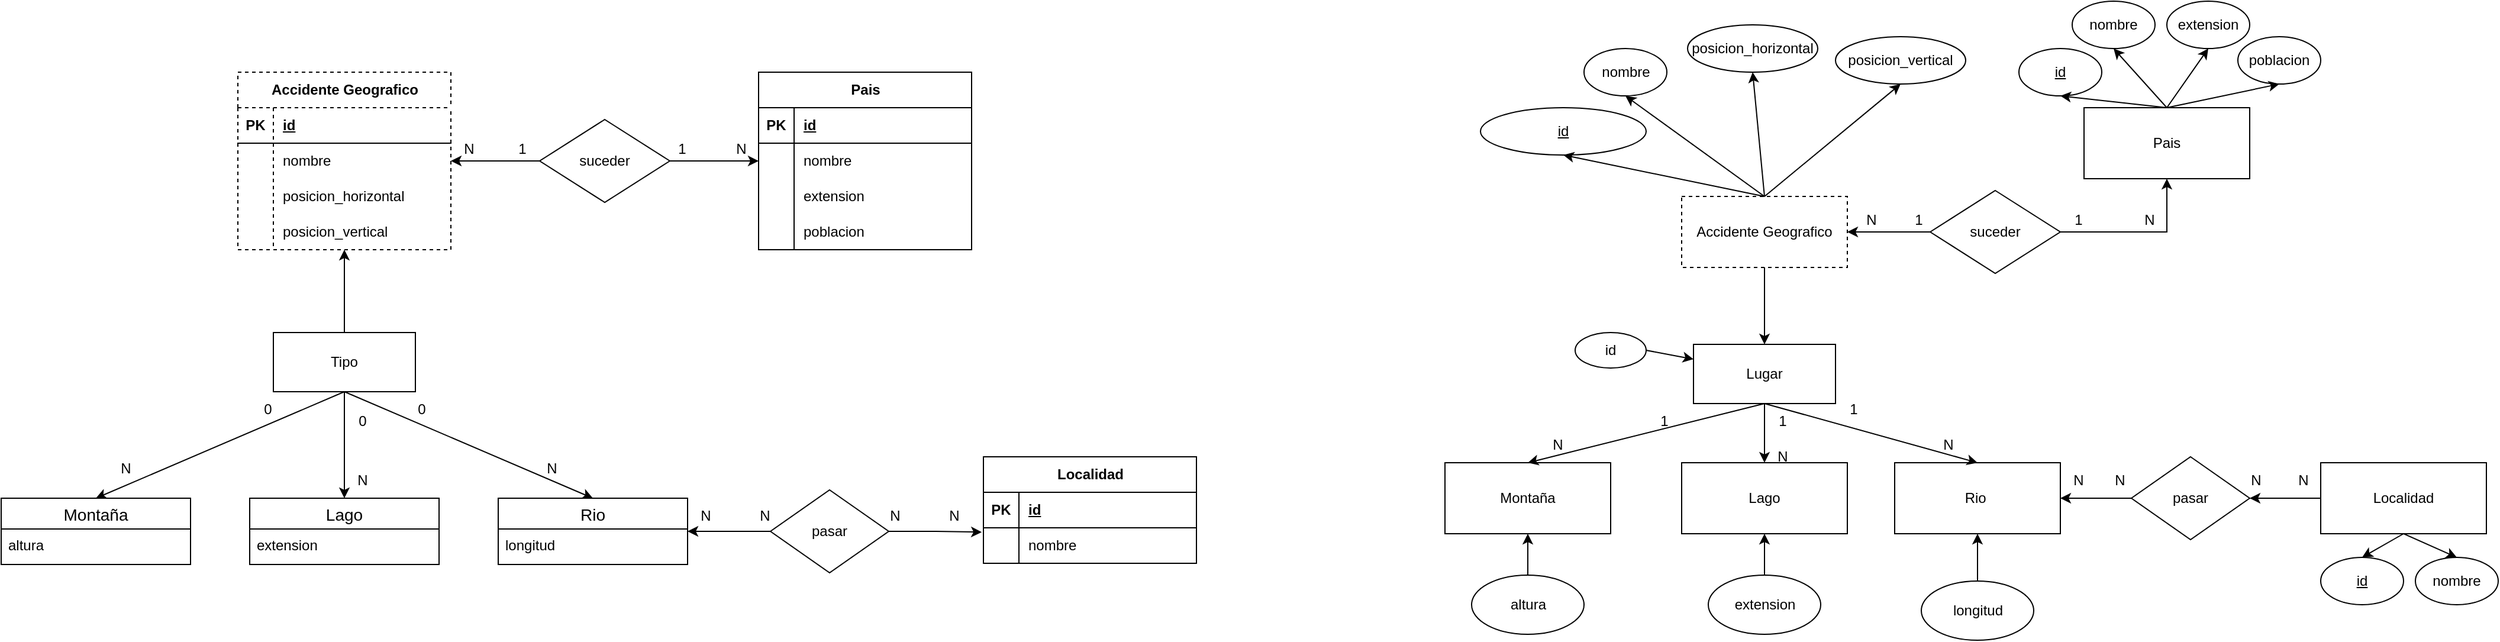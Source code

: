 <mxfile version="22.0.4" type="github">
  <diagram id="R2lEEEUBdFMjLlhIrx00" name="Page-1">
    <mxGraphModel dx="2922" dy="709" grid="1" gridSize="10" guides="1" tooltips="1" connect="1" arrows="1" fold="1" page="1" pageScale="1" pageWidth="850" pageHeight="1100" math="0" shadow="0" extFonts="Permanent Marker^https://fonts.googleapis.com/css?family=Permanent+Marker">
      <root>
        <mxCell id="0" />
        <mxCell id="1" parent="0" />
        <mxCell id="1NhOonn5GkANiXKk_Qiq-1" style="edgeStyle=orthogonalEdgeStyle;rounded=0;orthogonalLoop=1;jettySize=auto;html=1;exitX=0.5;exitY=1;exitDx=0;exitDy=0;entryX=0.5;entryY=0;entryDx=0;entryDy=0;" parent="1" source="4uOpSv_W2-PF2tA6NTpi-1" target="EjmE4dH1lIwyOp4UtHEW-4" edge="1">
          <mxGeometry relative="1" as="geometry" />
        </mxCell>
        <mxCell id="4uOpSv_W2-PF2tA6NTpi-1" value="Accidente Geografico" style="rounded=0;whiteSpace=wrap;html=1;dashed=1;" parent="1" vertex="1">
          <mxGeometry x="540" y="305" width="140" height="60" as="geometry" />
        </mxCell>
        <mxCell id="4uOpSv_W2-PF2tA6NTpi-2" value="Rio&amp;nbsp;" style="rounded=0;whiteSpace=wrap;html=1;" parent="1" vertex="1">
          <mxGeometry x="720" y="530" width="140" height="60" as="geometry" />
        </mxCell>
        <mxCell id="4uOpSv_W2-PF2tA6NTpi-3" value="Montaña" style="rounded=0;whiteSpace=wrap;html=1;" parent="1" vertex="1">
          <mxGeometry x="340" y="530" width="140" height="60" as="geometry" />
        </mxCell>
        <mxCell id="4uOpSv_W2-PF2tA6NTpi-4" value="Lago" style="rounded=0;whiteSpace=wrap;html=1;" parent="1" vertex="1">
          <mxGeometry x="540" y="530" width="140" height="60" as="geometry" />
        </mxCell>
        <mxCell id="4uOpSv_W2-PF2tA6NTpi-5" value="Pais" style="rounded=0;whiteSpace=wrap;html=1;" parent="1" vertex="1">
          <mxGeometry x="880" y="230" width="140" height="60" as="geometry" />
        </mxCell>
        <mxCell id="tsfNERHpn_VP2_g6AmmE-14" style="edgeStyle=none;rounded=0;orthogonalLoop=1;jettySize=auto;html=1;entryX=0.5;entryY=0;entryDx=0;entryDy=0;exitX=0.5;exitY=1;exitDx=0;exitDy=0;" parent="1" source="4uOpSv_W2-PF2tA6NTpi-6" target="mxg-TxZ9sZ4uAO5AqshJ-2" edge="1">
          <mxGeometry relative="1" as="geometry" />
        </mxCell>
        <mxCell id="tsfNERHpn_VP2_g6AmmE-15" style="edgeStyle=none;rounded=0;orthogonalLoop=1;jettySize=auto;html=1;entryX=0.5;entryY=0;entryDx=0;entryDy=0;exitX=0.5;exitY=1;exitDx=0;exitDy=0;" parent="1" source="4uOpSv_W2-PF2tA6NTpi-6" target="mxg-TxZ9sZ4uAO5AqshJ-11" edge="1">
          <mxGeometry relative="1" as="geometry" />
        </mxCell>
        <mxCell id="EjmE4dH1lIwyOp4UtHEW-14" style="edgeStyle=orthogonalEdgeStyle;rounded=0;orthogonalLoop=1;jettySize=auto;html=1;exitX=0;exitY=0.5;exitDx=0;exitDy=0;entryX=1;entryY=0.5;entryDx=0;entryDy=0;" parent="1" source="4uOpSv_W2-PF2tA6NTpi-6" target="EjmE4dH1lIwyOp4UtHEW-13" edge="1">
          <mxGeometry relative="1" as="geometry" />
        </mxCell>
        <mxCell id="4uOpSv_W2-PF2tA6NTpi-6" value="Localidad" style="rounded=0;whiteSpace=wrap;html=1;" parent="1" vertex="1">
          <mxGeometry x="1080" y="530" width="140" height="60" as="geometry" />
        </mxCell>
        <mxCell id="mxg-TxZ9sZ4uAO5AqshJ-1" value="id" style="ellipse;whiteSpace=wrap;html=1;fontStyle=4" parent="1" vertex="1">
          <mxGeometry x="370" y="230" width="140" height="40" as="geometry" />
        </mxCell>
        <mxCell id="mxg-TxZ9sZ4uAO5AqshJ-2" value="id" style="ellipse;whiteSpace=wrap;html=1;fontStyle=4" parent="1" vertex="1">
          <mxGeometry x="1080" y="610" width="70" height="40" as="geometry" />
        </mxCell>
        <mxCell id="F3z6AzstkubYrRuGhhqp-1" value="longitud" style="ellipse;whiteSpace=wrap;html=1;" parent="1" vertex="1">
          <mxGeometry x="742.5" y="630" width="95" height="50" as="geometry" />
        </mxCell>
        <mxCell id="mxg-TxZ9sZ4uAO5AqshJ-4" value="id" style="ellipse;whiteSpace=wrap;html=1;fontStyle=4" parent="1" vertex="1">
          <mxGeometry x="825" y="180" width="70" height="40" as="geometry" />
        </mxCell>
        <mxCell id="F3z6AzstkubYrRuGhhqp-2" value="altura" style="ellipse;whiteSpace=wrap;html=1;" parent="1" vertex="1">
          <mxGeometry x="362.5" y="625" width="95" height="50" as="geometry" />
        </mxCell>
        <mxCell id="mxg-TxZ9sZ4uAO5AqshJ-5" value="&lt;div&gt;nombre&lt;/div&gt;" style="ellipse;whiteSpace=wrap;html=1;fontStyle=0" parent="1" vertex="1">
          <mxGeometry x="457.5" y="180" width="70" height="40" as="geometry" />
        </mxCell>
        <mxCell id="mxg-TxZ9sZ4uAO5AqshJ-6" value="posicion_horizontal" style="ellipse;whiteSpace=wrap;html=1;fontStyle=0" parent="1" vertex="1">
          <mxGeometry x="545" y="160" width="110" height="40" as="geometry" />
        </mxCell>
        <mxCell id="F3z6AzstkubYrRuGhhqp-3" value="extension" style="ellipse;whiteSpace=wrap;html=1;" parent="1" vertex="1">
          <mxGeometry x="562.5" y="625" width="95" height="50" as="geometry" />
        </mxCell>
        <mxCell id="mxg-TxZ9sZ4uAO5AqshJ-7" value="posicion_vertical" style="ellipse;whiteSpace=wrap;html=1;fontStyle=0" parent="1" vertex="1">
          <mxGeometry x="670" y="170" width="110" height="40" as="geometry" />
        </mxCell>
        <mxCell id="mxg-TxZ9sZ4uAO5AqshJ-8" value="nombre" style="ellipse;whiteSpace=wrap;html=1;fontStyle=0" parent="1" vertex="1">
          <mxGeometry x="870" y="140" width="70" height="40" as="geometry" />
        </mxCell>
        <mxCell id="mxg-TxZ9sZ4uAO5AqshJ-9" value="extension" style="ellipse;whiteSpace=wrap;html=1;fontStyle=0" parent="1" vertex="1">
          <mxGeometry x="950" y="140" width="70" height="40" as="geometry" />
        </mxCell>
        <mxCell id="mxg-TxZ9sZ4uAO5AqshJ-10" value="&lt;div&gt;poblacion&lt;/div&gt;" style="ellipse;whiteSpace=wrap;html=1;fontStyle=0" parent="1" vertex="1">
          <mxGeometry x="1010" y="170" width="70" height="40" as="geometry" />
        </mxCell>
        <mxCell id="mxg-TxZ9sZ4uAO5AqshJ-11" value="nombre" style="ellipse;whiteSpace=wrap;html=1;fontStyle=0" parent="1" vertex="1">
          <mxGeometry x="1160" y="610" width="70" height="40" as="geometry" />
        </mxCell>
        <mxCell id="mxg-TxZ9sZ4uAO5AqshJ-15" value="suceder" style="rhombus;whiteSpace=wrap;html=1;" parent="1" vertex="1">
          <mxGeometry x="750" y="300" width="110" height="70" as="geometry" />
        </mxCell>
        <mxCell id="mxg-TxZ9sZ4uAO5AqshJ-16" style="edgeStyle=orthogonalEdgeStyle;rounded=0;orthogonalLoop=1;jettySize=auto;html=1;entryX=1;entryY=0.5;entryDx=0;entryDy=0;" parent="1" source="mxg-TxZ9sZ4uAO5AqshJ-15" target="4uOpSv_W2-PF2tA6NTpi-1" edge="1">
          <mxGeometry relative="1" as="geometry" />
        </mxCell>
        <mxCell id="mxg-TxZ9sZ4uAO5AqshJ-17" style="edgeStyle=orthogonalEdgeStyle;rounded=0;orthogonalLoop=1;jettySize=auto;html=1;entryX=0.5;entryY=1;entryDx=0;entryDy=0;" parent="1" source="mxg-TxZ9sZ4uAO5AqshJ-15" target="4uOpSv_W2-PF2tA6NTpi-5" edge="1">
          <mxGeometry relative="1" as="geometry">
            <mxPoint x="892" y="291" as="targetPoint" />
          </mxGeometry>
        </mxCell>
        <mxCell id="mxg-TxZ9sZ4uAO5AqshJ-22" value="&lt;div&gt;N&lt;/div&gt;" style="text;html=1;align=center;verticalAlign=middle;resizable=0;points=[];autosize=1;strokeColor=none;fillColor=none;" parent="1" vertex="1">
          <mxGeometry x="920" y="310" width="30" height="30" as="geometry" />
        </mxCell>
        <mxCell id="tsfNERHpn_VP2_g6AmmE-4" style="rounded=0;orthogonalLoop=1;jettySize=auto;html=1;entryX=0.5;entryY=1;entryDx=0;entryDy=0;exitX=0.5;exitY=0;exitDx=0;exitDy=0;" parent="1" source="F3z6AzstkubYrRuGhhqp-1" target="4uOpSv_W2-PF2tA6NTpi-2" edge="1">
          <mxGeometry relative="1" as="geometry">
            <mxPoint x="55" y="685" as="sourcePoint" />
            <mxPoint x="135" y="620" as="targetPoint" />
          </mxGeometry>
        </mxCell>
        <mxCell id="mxg-TxZ9sZ4uAO5AqshJ-24" value="N" style="text;html=1;align=center;verticalAlign=middle;resizable=0;points=[];autosize=1;strokeColor=none;fillColor=none;" parent="1" vertex="1">
          <mxGeometry x="685" y="310" width="30" height="30" as="geometry" />
        </mxCell>
        <mxCell id="tsfNERHpn_VP2_g6AmmE-5" style="rounded=0;orthogonalLoop=1;jettySize=auto;html=1;entryX=0.5;entryY=1;entryDx=0;entryDy=0;exitX=0.5;exitY=0;exitDx=0;exitDy=0;" parent="1" source="F3z6AzstkubYrRuGhhqp-2" target="4uOpSv_W2-PF2tA6NTpi-3" edge="1">
          <mxGeometry relative="1" as="geometry">
            <mxPoint x="65" y="695" as="sourcePoint" />
            <mxPoint x="455" y="590" as="targetPoint" />
          </mxGeometry>
        </mxCell>
        <mxCell id="tsfNERHpn_VP2_g6AmmE-8" style="rounded=0;orthogonalLoop=1;jettySize=auto;html=1;entryX=0.5;entryY=1;entryDx=0;entryDy=0;exitX=0.5;exitY=0;exitDx=0;exitDy=0;" parent="1" source="F3z6AzstkubYrRuGhhqp-3" target="4uOpSv_W2-PF2tA6NTpi-4" edge="1">
          <mxGeometry relative="1" as="geometry">
            <mxPoint x="95" y="725" as="sourcePoint" />
            <mxPoint x="175" y="660" as="targetPoint" />
          </mxGeometry>
        </mxCell>
        <mxCell id="tsfNERHpn_VP2_g6AmmE-19" style="edgeStyle=none;rounded=0;orthogonalLoop=1;jettySize=auto;html=1;entryX=0.5;entryY=1;entryDx=0;entryDy=0;exitX=0.5;exitY=0;exitDx=0;exitDy=0;" parent="1" source="4uOpSv_W2-PF2tA6NTpi-5" target="mxg-TxZ9sZ4uAO5AqshJ-4" edge="1">
          <mxGeometry relative="1" as="geometry">
            <mxPoint x="1460" y="330" as="sourcePoint" />
            <mxPoint x="1460" y="290" as="targetPoint" />
          </mxGeometry>
        </mxCell>
        <mxCell id="tsfNERHpn_VP2_g6AmmE-20" style="edgeStyle=none;rounded=0;orthogonalLoop=1;jettySize=auto;html=1;entryX=0.5;entryY=1;entryDx=0;entryDy=0;exitX=0.5;exitY=0;exitDx=0;exitDy=0;" parent="1" source="4uOpSv_W2-PF2tA6NTpi-5" target="mxg-TxZ9sZ4uAO5AqshJ-8" edge="1">
          <mxGeometry relative="1" as="geometry">
            <mxPoint x="1470" y="340" as="sourcePoint" />
            <mxPoint x="1470" y="300" as="targetPoint" />
          </mxGeometry>
        </mxCell>
        <mxCell id="tsfNERHpn_VP2_g6AmmE-21" style="edgeStyle=none;rounded=0;orthogonalLoop=1;jettySize=auto;html=1;entryX=0.5;entryY=1;entryDx=0;entryDy=0;exitX=0.5;exitY=0;exitDx=0;exitDy=0;" parent="1" source="4uOpSv_W2-PF2tA6NTpi-5" target="mxg-TxZ9sZ4uAO5AqshJ-9" edge="1">
          <mxGeometry relative="1" as="geometry">
            <mxPoint x="1480" y="350" as="sourcePoint" />
            <mxPoint x="1480" y="310" as="targetPoint" />
          </mxGeometry>
        </mxCell>
        <mxCell id="tsfNERHpn_VP2_g6AmmE-22" style="edgeStyle=none;rounded=0;orthogonalLoop=1;jettySize=auto;html=1;entryX=0.5;entryY=1;entryDx=0;entryDy=0;exitX=0.5;exitY=0;exitDx=0;exitDy=0;" parent="1" source="4uOpSv_W2-PF2tA6NTpi-5" target="mxg-TxZ9sZ4uAO5AqshJ-10" edge="1">
          <mxGeometry relative="1" as="geometry">
            <mxPoint x="1490" y="360" as="sourcePoint" />
            <mxPoint x="1490" y="320" as="targetPoint" />
          </mxGeometry>
        </mxCell>
        <mxCell id="tsfNERHpn_VP2_g6AmmE-23" style="edgeStyle=none;rounded=0;orthogonalLoop=1;jettySize=auto;html=1;entryX=0.5;entryY=1;entryDx=0;entryDy=0;exitX=0.5;exitY=0;exitDx=0;exitDy=0;" parent="1" source="4uOpSv_W2-PF2tA6NTpi-1" target="mxg-TxZ9sZ4uAO5AqshJ-1" edge="1">
          <mxGeometry relative="1" as="geometry">
            <mxPoint x="1500" y="370" as="sourcePoint" />
            <mxPoint x="1500" y="330" as="targetPoint" />
          </mxGeometry>
        </mxCell>
        <mxCell id="tsfNERHpn_VP2_g6AmmE-25" style="edgeStyle=none;rounded=0;orthogonalLoop=1;jettySize=auto;html=1;entryX=0.5;entryY=1;entryDx=0;entryDy=0;exitX=0.5;exitY=0;exitDx=0;exitDy=0;" parent="1" source="4uOpSv_W2-PF2tA6NTpi-1" target="mxg-TxZ9sZ4uAO5AqshJ-5" edge="1">
          <mxGeometry relative="1" as="geometry">
            <mxPoint x="960" y="240" as="sourcePoint" />
            <mxPoint x="870" y="230" as="targetPoint" />
          </mxGeometry>
        </mxCell>
        <mxCell id="tsfNERHpn_VP2_g6AmmE-26" style="edgeStyle=none;rounded=0;orthogonalLoop=1;jettySize=auto;html=1;entryX=0.5;entryY=1;entryDx=0;entryDy=0;exitX=0.5;exitY=0;exitDx=0;exitDy=0;" parent="1" source="4uOpSv_W2-PF2tA6NTpi-1" target="mxg-TxZ9sZ4uAO5AqshJ-6" edge="1">
          <mxGeometry relative="1" as="geometry">
            <mxPoint x="970" y="250" as="sourcePoint" />
            <mxPoint x="880" y="240" as="targetPoint" />
          </mxGeometry>
        </mxCell>
        <mxCell id="tsfNERHpn_VP2_g6AmmE-28" style="edgeStyle=none;rounded=0;orthogonalLoop=1;jettySize=auto;html=1;entryX=0.5;entryY=1;entryDx=0;entryDy=0;exitX=0.5;exitY=0;exitDx=0;exitDy=0;" parent="1" source="4uOpSv_W2-PF2tA6NTpi-1" target="mxg-TxZ9sZ4uAO5AqshJ-7" edge="1">
          <mxGeometry relative="1" as="geometry">
            <mxPoint x="980" y="260" as="sourcePoint" />
            <mxPoint x="890" y="250" as="targetPoint" />
          </mxGeometry>
        </mxCell>
        <mxCell id="tsfNERHpn_VP2_g6AmmE-30" style="edgeStyle=none;rounded=0;orthogonalLoop=1;jettySize=auto;html=1;entryX=0.5;entryY=0;entryDx=0;entryDy=0;exitX=0.5;exitY=1;exitDx=0;exitDy=0;" parent="1" source="EjmE4dH1lIwyOp4UtHEW-4" target="4uOpSv_W2-PF2tA6NTpi-4" edge="1">
          <mxGeometry relative="1" as="geometry">
            <mxPoint x="610" y="490" as="sourcePoint" />
            <mxPoint x="850" y="540" as="targetPoint" />
          </mxGeometry>
        </mxCell>
        <mxCell id="CtJAn5GtwlayB9QE_s33-6" value="N" style="text;html=1;align=center;verticalAlign=middle;resizable=0;points=[];autosize=1;strokeColor=none;fillColor=none;" parent="1" vertex="1">
          <mxGeometry x="420" y="500" width="30" height="30" as="geometry" />
        </mxCell>
        <mxCell id="CtJAn5GtwlayB9QE_s33-7" value="N" style="text;html=1;align=center;verticalAlign=middle;resizable=0;points=[];autosize=1;strokeColor=none;fillColor=none;" parent="1" vertex="1">
          <mxGeometry x="610" y="510" width="30" height="30" as="geometry" />
        </mxCell>
        <mxCell id="CtJAn5GtwlayB9QE_s33-8" value="N" style="text;html=1;align=center;verticalAlign=middle;resizable=0;points=[];autosize=1;strokeColor=none;fillColor=none;" parent="1" vertex="1">
          <mxGeometry x="750" y="500" width="30" height="30" as="geometry" />
        </mxCell>
        <mxCell id="CtJAn5GtwlayB9QE_s33-9" value="1" style="text;html=1;align=center;verticalAlign=middle;resizable=0;points=[];autosize=1;strokeColor=none;fillColor=none;" parent="1" vertex="1">
          <mxGeometry x="860" y="310" width="30" height="30" as="geometry" />
        </mxCell>
        <mxCell id="CtJAn5GtwlayB9QE_s33-10" value="1" style="text;html=1;align=center;verticalAlign=middle;resizable=0;points=[];autosize=1;strokeColor=none;fillColor=none;" parent="1" vertex="1">
          <mxGeometry x="725" y="310" width="30" height="30" as="geometry" />
        </mxCell>
        <mxCell id="CtJAn5GtwlayB9QE_s33-12" value="1" style="text;html=1;align=center;verticalAlign=middle;resizable=0;points=[];autosize=1;strokeColor=none;fillColor=none;" parent="1" vertex="1">
          <mxGeometry x="510" y="480" width="30" height="30" as="geometry" />
        </mxCell>
        <mxCell id="I-bC4B51rT9jSOVttmfx-5" value="1" style="text;html=1;align=center;verticalAlign=middle;resizable=0;points=[];autosize=1;strokeColor=none;fillColor=none;" parent="1" vertex="1">
          <mxGeometry x="610" y="480" width="30" height="30" as="geometry" />
        </mxCell>
        <mxCell id="I-bC4B51rT9jSOVttmfx-6" value="1" style="text;html=1;align=center;verticalAlign=middle;resizable=0;points=[];autosize=1;strokeColor=none;fillColor=none;" parent="1" vertex="1">
          <mxGeometry x="670" y="470" width="30" height="30" as="geometry" />
        </mxCell>
        <mxCell id="EjmE4dH1lIwyOp4UtHEW-7" style="rounded=0;orthogonalLoop=1;jettySize=auto;html=1;exitX=0.5;exitY=1;exitDx=0;exitDy=0;entryX=0.5;entryY=0;entryDx=0;entryDy=0;" parent="1" source="EjmE4dH1lIwyOp4UtHEW-4" target="4uOpSv_W2-PF2tA6NTpi-2" edge="1">
          <mxGeometry relative="1" as="geometry" />
        </mxCell>
        <mxCell id="EjmE4dH1lIwyOp4UtHEW-8" style="rounded=0;orthogonalLoop=1;jettySize=auto;html=1;entryX=0.5;entryY=0;entryDx=0;entryDy=0;exitX=0.5;exitY=1;exitDx=0;exitDy=0;" parent="1" source="EjmE4dH1lIwyOp4UtHEW-4" target="4uOpSv_W2-PF2tA6NTpi-3" edge="1">
          <mxGeometry relative="1" as="geometry">
            <mxPoint x="470" y="510" as="targetPoint" />
          </mxGeometry>
        </mxCell>
        <mxCell id="EjmE4dH1lIwyOp4UtHEW-4" value="Lugar" style="rounded=0;whiteSpace=wrap;html=1;" parent="1" vertex="1">
          <mxGeometry x="550" y="430" width="120" height="50" as="geometry" />
        </mxCell>
        <mxCell id="EjmE4dH1lIwyOp4UtHEW-15" value="" style="edgeStyle=orthogonalEdgeStyle;rounded=0;orthogonalLoop=1;jettySize=auto;html=1;" parent="1" source="EjmE4dH1lIwyOp4UtHEW-13" target="4uOpSv_W2-PF2tA6NTpi-2" edge="1">
          <mxGeometry relative="1" as="geometry" />
        </mxCell>
        <mxCell id="EjmE4dH1lIwyOp4UtHEW-13" value="pasar" style="rhombus;whiteSpace=wrap;html=1;" parent="1" vertex="1">
          <mxGeometry x="920" y="525" width="100" height="70" as="geometry" />
        </mxCell>
        <mxCell id="EjmE4dH1lIwyOp4UtHEW-16" value="&lt;div&gt;N&lt;/div&gt;" style="text;html=1;align=center;verticalAlign=middle;resizable=0;points=[];autosize=1;strokeColor=none;fillColor=none;" parent="1" vertex="1">
          <mxGeometry x="860" y="530" width="30" height="30" as="geometry" />
        </mxCell>
        <mxCell id="EjmE4dH1lIwyOp4UtHEW-17" value="&lt;div&gt;N&lt;/div&gt;" style="text;html=1;align=center;verticalAlign=middle;resizable=0;points=[];autosize=1;strokeColor=none;fillColor=none;" parent="1" vertex="1">
          <mxGeometry x="895" y="530" width="30" height="30" as="geometry" />
        </mxCell>
        <mxCell id="EjmE4dH1lIwyOp4UtHEW-18" value="&lt;div&gt;N&lt;/div&gt;" style="text;html=1;align=center;verticalAlign=middle;resizable=0;points=[];autosize=1;strokeColor=none;fillColor=none;" parent="1" vertex="1">
          <mxGeometry x="1050" y="530" width="30" height="30" as="geometry" />
        </mxCell>
        <mxCell id="EjmE4dH1lIwyOp4UtHEW-19" value="&lt;div&gt;N&lt;/div&gt;" style="text;html=1;align=center;verticalAlign=middle;resizable=0;points=[];autosize=1;strokeColor=none;fillColor=none;" parent="1" vertex="1">
          <mxGeometry x="1010" y="530" width="30" height="30" as="geometry" />
        </mxCell>
        <mxCell id="SAZRf4_hv-ju8Bly9uFy-1" value="Accidente Geografico" style="shape=table;startSize=30;container=1;collapsible=1;childLayout=tableLayout;fixedRows=1;rowLines=0;fontStyle=1;align=center;resizeLast=1;html=1;dashed=1;" parent="1" vertex="1">
          <mxGeometry x="-680" y="200" width="180" height="150" as="geometry" />
        </mxCell>
        <mxCell id="SAZRf4_hv-ju8Bly9uFy-2" value="" style="shape=tableRow;horizontal=0;startSize=0;swimlaneHead=0;swimlaneBody=0;fillColor=none;collapsible=0;dropTarget=0;points=[[0,0.5],[1,0.5]];portConstraint=eastwest;top=0;left=0;right=0;bottom=1;" parent="SAZRf4_hv-ju8Bly9uFy-1" vertex="1">
          <mxGeometry y="30" width="180" height="30" as="geometry" />
        </mxCell>
        <mxCell id="SAZRf4_hv-ju8Bly9uFy-3" value="PK" style="shape=partialRectangle;connectable=0;fillColor=none;top=0;left=0;bottom=0;right=0;fontStyle=1;overflow=hidden;whiteSpace=wrap;html=1;" parent="SAZRf4_hv-ju8Bly9uFy-2" vertex="1">
          <mxGeometry width="30" height="30" as="geometry">
            <mxRectangle width="30" height="30" as="alternateBounds" />
          </mxGeometry>
        </mxCell>
        <mxCell id="SAZRf4_hv-ju8Bly9uFy-4" value="id" style="shape=partialRectangle;connectable=0;fillColor=none;top=0;left=0;bottom=0;right=0;align=left;spacingLeft=6;fontStyle=5;overflow=hidden;whiteSpace=wrap;html=1;" parent="SAZRf4_hv-ju8Bly9uFy-2" vertex="1">
          <mxGeometry x="30" width="150" height="30" as="geometry">
            <mxRectangle width="150" height="30" as="alternateBounds" />
          </mxGeometry>
        </mxCell>
        <mxCell id="SAZRf4_hv-ju8Bly9uFy-5" value="" style="shape=tableRow;horizontal=0;startSize=0;swimlaneHead=0;swimlaneBody=0;fillColor=none;collapsible=0;dropTarget=0;points=[[0,0.5],[1,0.5]];portConstraint=eastwest;top=0;left=0;right=0;bottom=0;" parent="SAZRf4_hv-ju8Bly9uFy-1" vertex="1">
          <mxGeometry y="60" width="180" height="30" as="geometry" />
        </mxCell>
        <mxCell id="SAZRf4_hv-ju8Bly9uFy-6" value="" style="shape=partialRectangle;connectable=0;fillColor=none;top=0;left=0;bottom=0;right=0;editable=1;overflow=hidden;whiteSpace=wrap;html=1;" parent="SAZRf4_hv-ju8Bly9uFy-5" vertex="1">
          <mxGeometry width="30" height="30" as="geometry">
            <mxRectangle width="30" height="30" as="alternateBounds" />
          </mxGeometry>
        </mxCell>
        <mxCell id="SAZRf4_hv-ju8Bly9uFy-7" value="nombre" style="shape=partialRectangle;connectable=0;fillColor=none;top=0;left=0;bottom=0;right=0;align=left;spacingLeft=6;overflow=hidden;whiteSpace=wrap;html=1;" parent="SAZRf4_hv-ju8Bly9uFy-5" vertex="1">
          <mxGeometry x="30" width="150" height="30" as="geometry">
            <mxRectangle width="150" height="30" as="alternateBounds" />
          </mxGeometry>
        </mxCell>
        <mxCell id="SAZRf4_hv-ju8Bly9uFy-8" value="" style="shape=tableRow;horizontal=0;startSize=0;swimlaneHead=0;swimlaneBody=0;fillColor=none;collapsible=0;dropTarget=0;points=[[0,0.5],[1,0.5]];portConstraint=eastwest;top=0;left=0;right=0;bottom=0;" parent="SAZRf4_hv-ju8Bly9uFy-1" vertex="1">
          <mxGeometry y="90" width="180" height="30" as="geometry" />
        </mxCell>
        <mxCell id="SAZRf4_hv-ju8Bly9uFy-9" value="" style="shape=partialRectangle;connectable=0;fillColor=none;top=0;left=0;bottom=0;right=0;editable=1;overflow=hidden;whiteSpace=wrap;html=1;" parent="SAZRf4_hv-ju8Bly9uFy-8" vertex="1">
          <mxGeometry width="30" height="30" as="geometry">
            <mxRectangle width="30" height="30" as="alternateBounds" />
          </mxGeometry>
        </mxCell>
        <mxCell id="SAZRf4_hv-ju8Bly9uFy-10" value="posicion_horizontal" style="shape=partialRectangle;connectable=0;fillColor=none;top=0;left=0;bottom=0;right=0;align=left;spacingLeft=6;overflow=hidden;whiteSpace=wrap;html=1;" parent="SAZRf4_hv-ju8Bly9uFy-8" vertex="1">
          <mxGeometry x="30" width="150" height="30" as="geometry">
            <mxRectangle width="150" height="30" as="alternateBounds" />
          </mxGeometry>
        </mxCell>
        <mxCell id="SAZRf4_hv-ju8Bly9uFy-11" value="" style="shape=tableRow;horizontal=0;startSize=0;swimlaneHead=0;swimlaneBody=0;fillColor=none;collapsible=0;dropTarget=0;points=[[0,0.5],[1,0.5]];portConstraint=eastwest;top=0;left=0;right=0;bottom=0;" parent="SAZRf4_hv-ju8Bly9uFy-1" vertex="1">
          <mxGeometry y="120" width="180" height="30" as="geometry" />
        </mxCell>
        <mxCell id="SAZRf4_hv-ju8Bly9uFy-12" value="" style="shape=partialRectangle;connectable=0;fillColor=none;top=0;left=0;bottom=0;right=0;editable=1;overflow=hidden;whiteSpace=wrap;html=1;" parent="SAZRf4_hv-ju8Bly9uFy-11" vertex="1">
          <mxGeometry width="30" height="30" as="geometry">
            <mxRectangle width="30" height="30" as="alternateBounds" />
          </mxGeometry>
        </mxCell>
        <mxCell id="SAZRf4_hv-ju8Bly9uFy-13" value="posicion_vertical" style="shape=partialRectangle;connectable=0;fillColor=none;top=0;left=0;bottom=0;right=0;align=left;spacingLeft=6;overflow=hidden;whiteSpace=wrap;html=1;" parent="SAZRf4_hv-ju8Bly9uFy-11" vertex="1">
          <mxGeometry x="30" width="150" height="30" as="geometry">
            <mxRectangle width="150" height="30" as="alternateBounds" />
          </mxGeometry>
        </mxCell>
        <mxCell id="SAZRf4_hv-ju8Bly9uFy-14" value="Pais" style="shape=table;startSize=30;container=1;collapsible=1;childLayout=tableLayout;fixedRows=1;rowLines=0;fontStyle=1;align=center;resizeLast=1;html=1;" parent="1" vertex="1">
          <mxGeometry x="-240" y="200" width="180" height="150" as="geometry" />
        </mxCell>
        <mxCell id="SAZRf4_hv-ju8Bly9uFy-15" value="" style="shape=tableRow;horizontal=0;startSize=0;swimlaneHead=0;swimlaneBody=0;fillColor=none;collapsible=0;dropTarget=0;points=[[0,0.5],[1,0.5]];portConstraint=eastwest;top=0;left=0;right=0;bottom=1;" parent="SAZRf4_hv-ju8Bly9uFy-14" vertex="1">
          <mxGeometry y="30" width="180" height="30" as="geometry" />
        </mxCell>
        <mxCell id="SAZRf4_hv-ju8Bly9uFy-16" value="PK" style="shape=partialRectangle;connectable=0;fillColor=none;top=0;left=0;bottom=0;right=0;fontStyle=1;overflow=hidden;whiteSpace=wrap;html=1;" parent="SAZRf4_hv-ju8Bly9uFy-15" vertex="1">
          <mxGeometry width="30" height="30" as="geometry">
            <mxRectangle width="30" height="30" as="alternateBounds" />
          </mxGeometry>
        </mxCell>
        <mxCell id="SAZRf4_hv-ju8Bly9uFy-17" value="id" style="shape=partialRectangle;connectable=0;fillColor=none;top=0;left=0;bottom=0;right=0;align=left;spacingLeft=6;fontStyle=5;overflow=hidden;whiteSpace=wrap;html=1;" parent="SAZRf4_hv-ju8Bly9uFy-15" vertex="1">
          <mxGeometry x="30" width="150" height="30" as="geometry">
            <mxRectangle width="150" height="30" as="alternateBounds" />
          </mxGeometry>
        </mxCell>
        <mxCell id="SAZRf4_hv-ju8Bly9uFy-18" value="" style="shape=tableRow;horizontal=0;startSize=0;swimlaneHead=0;swimlaneBody=0;fillColor=none;collapsible=0;dropTarget=0;points=[[0,0.5],[1,0.5]];portConstraint=eastwest;top=0;left=0;right=0;bottom=0;" parent="SAZRf4_hv-ju8Bly9uFy-14" vertex="1">
          <mxGeometry y="60" width="180" height="30" as="geometry" />
        </mxCell>
        <mxCell id="SAZRf4_hv-ju8Bly9uFy-19" value="" style="shape=partialRectangle;connectable=0;fillColor=none;top=0;left=0;bottom=0;right=0;editable=1;overflow=hidden;whiteSpace=wrap;html=1;" parent="SAZRf4_hv-ju8Bly9uFy-18" vertex="1">
          <mxGeometry width="30" height="30" as="geometry">
            <mxRectangle width="30" height="30" as="alternateBounds" />
          </mxGeometry>
        </mxCell>
        <mxCell id="SAZRf4_hv-ju8Bly9uFy-20" value="nombre" style="shape=partialRectangle;connectable=0;fillColor=none;top=0;left=0;bottom=0;right=0;align=left;spacingLeft=6;overflow=hidden;whiteSpace=wrap;html=1;" parent="SAZRf4_hv-ju8Bly9uFy-18" vertex="1">
          <mxGeometry x="30" width="150" height="30" as="geometry">
            <mxRectangle width="150" height="30" as="alternateBounds" />
          </mxGeometry>
        </mxCell>
        <mxCell id="SAZRf4_hv-ju8Bly9uFy-21" value="" style="shape=tableRow;horizontal=0;startSize=0;swimlaneHead=0;swimlaneBody=0;fillColor=none;collapsible=0;dropTarget=0;points=[[0,0.5],[1,0.5]];portConstraint=eastwest;top=0;left=0;right=0;bottom=0;" parent="SAZRf4_hv-ju8Bly9uFy-14" vertex="1">
          <mxGeometry y="90" width="180" height="30" as="geometry" />
        </mxCell>
        <mxCell id="SAZRf4_hv-ju8Bly9uFy-22" value="" style="shape=partialRectangle;connectable=0;fillColor=none;top=0;left=0;bottom=0;right=0;editable=1;overflow=hidden;whiteSpace=wrap;html=1;" parent="SAZRf4_hv-ju8Bly9uFy-21" vertex="1">
          <mxGeometry width="30" height="30" as="geometry">
            <mxRectangle width="30" height="30" as="alternateBounds" />
          </mxGeometry>
        </mxCell>
        <mxCell id="SAZRf4_hv-ju8Bly9uFy-23" value="extension" style="shape=partialRectangle;connectable=0;fillColor=none;top=0;left=0;bottom=0;right=0;align=left;spacingLeft=6;overflow=hidden;whiteSpace=wrap;html=1;" parent="SAZRf4_hv-ju8Bly9uFy-21" vertex="1">
          <mxGeometry x="30" width="150" height="30" as="geometry">
            <mxRectangle width="150" height="30" as="alternateBounds" />
          </mxGeometry>
        </mxCell>
        <mxCell id="SAZRf4_hv-ju8Bly9uFy-24" value="" style="shape=tableRow;horizontal=0;startSize=0;swimlaneHead=0;swimlaneBody=0;fillColor=none;collapsible=0;dropTarget=0;points=[[0,0.5],[1,0.5]];portConstraint=eastwest;top=0;left=0;right=0;bottom=0;" parent="SAZRf4_hv-ju8Bly9uFy-14" vertex="1">
          <mxGeometry y="120" width="180" height="30" as="geometry" />
        </mxCell>
        <mxCell id="SAZRf4_hv-ju8Bly9uFy-25" value="" style="shape=partialRectangle;connectable=0;fillColor=none;top=0;left=0;bottom=0;right=0;editable=1;overflow=hidden;whiteSpace=wrap;html=1;" parent="SAZRf4_hv-ju8Bly9uFy-24" vertex="1">
          <mxGeometry width="30" height="30" as="geometry">
            <mxRectangle width="30" height="30" as="alternateBounds" />
          </mxGeometry>
        </mxCell>
        <mxCell id="SAZRf4_hv-ju8Bly9uFy-26" value="poblacion" style="shape=partialRectangle;connectable=0;fillColor=none;top=0;left=0;bottom=0;right=0;align=left;spacingLeft=6;overflow=hidden;whiteSpace=wrap;html=1;" parent="SAZRf4_hv-ju8Bly9uFy-24" vertex="1">
          <mxGeometry x="30" width="150" height="30" as="geometry">
            <mxRectangle width="150" height="30" as="alternateBounds" />
          </mxGeometry>
        </mxCell>
        <mxCell id="SAZRf4_hv-ju8Bly9uFy-53" style="rounded=0;orthogonalLoop=1;jettySize=auto;html=1;exitX=0.5;exitY=1;exitDx=0;exitDy=0;entryX=0.5;entryY=0;entryDx=0;entryDy=0;" parent="1" source="SAZRf4_hv-ju8Bly9uFy-27" target="SAZRf4_hv-ju8Bly9uFy-41" edge="1">
          <mxGeometry relative="1" as="geometry" />
        </mxCell>
        <mxCell id="SAZRf4_hv-ju8Bly9uFy-54" style="edgeStyle=orthogonalEdgeStyle;rounded=0;orthogonalLoop=1;jettySize=auto;html=1;entryX=0.5;entryY=0;entryDx=0;entryDy=0;" parent="1" source="SAZRf4_hv-ju8Bly9uFy-27" target="SAZRf4_hv-ju8Bly9uFy-45" edge="1">
          <mxGeometry relative="1" as="geometry" />
        </mxCell>
        <mxCell id="SAZRf4_hv-ju8Bly9uFy-55" style="rounded=0;orthogonalLoop=1;jettySize=auto;html=1;exitX=0.5;exitY=1;exitDx=0;exitDy=0;entryX=0.5;entryY=0;entryDx=0;entryDy=0;" parent="1" source="SAZRf4_hv-ju8Bly9uFy-27" target="SAZRf4_hv-ju8Bly9uFy-47" edge="1">
          <mxGeometry relative="1" as="geometry" />
        </mxCell>
        <mxCell id="SAZRf4_hv-ju8Bly9uFy-27" value="Tipo" style="rounded=0;whiteSpace=wrap;html=1;" parent="1" vertex="1">
          <mxGeometry x="-650" y="420" width="120" height="50" as="geometry" />
        </mxCell>
        <mxCell id="SAZRf4_hv-ju8Bly9uFy-41" value="Montaña" style="swimlane;fontStyle=0;childLayout=stackLayout;horizontal=1;startSize=26;horizontalStack=0;resizeParent=1;resizeParentMax=0;resizeLast=0;collapsible=1;marginBottom=0;align=center;fontSize=14;" parent="1" vertex="1">
          <mxGeometry x="-880" y="560" width="160" height="56" as="geometry" />
        </mxCell>
        <mxCell id="SAZRf4_hv-ju8Bly9uFy-42" value="altura" style="text;strokeColor=none;fillColor=none;spacingLeft=4;spacingRight=4;overflow=hidden;rotatable=0;points=[[0,0.5],[1,0.5]];portConstraint=eastwest;fontSize=12;whiteSpace=wrap;html=1;" parent="SAZRf4_hv-ju8Bly9uFy-41" vertex="1">
          <mxGeometry y="26" width="160" height="30" as="geometry" />
        </mxCell>
        <mxCell id="SAZRf4_hv-ju8Bly9uFy-45" value="Lago" style="swimlane;fontStyle=0;childLayout=stackLayout;horizontal=1;startSize=26;horizontalStack=0;resizeParent=1;resizeParentMax=0;resizeLast=0;collapsible=1;marginBottom=0;align=center;fontSize=14;" parent="1" vertex="1">
          <mxGeometry x="-670" y="560" width="160" height="56" as="geometry" />
        </mxCell>
        <mxCell id="SAZRf4_hv-ju8Bly9uFy-46" value="extension" style="text;strokeColor=none;fillColor=none;spacingLeft=4;spacingRight=4;overflow=hidden;rotatable=0;points=[[0,0.5],[1,0.5]];portConstraint=eastwest;fontSize=12;whiteSpace=wrap;html=1;" parent="SAZRf4_hv-ju8Bly9uFy-45" vertex="1">
          <mxGeometry y="26" width="160" height="30" as="geometry" />
        </mxCell>
        <mxCell id="SAZRf4_hv-ju8Bly9uFy-47" value="Rio" style="swimlane;fontStyle=0;childLayout=stackLayout;horizontal=1;startSize=26;horizontalStack=0;resizeParent=1;resizeParentMax=0;resizeLast=0;collapsible=1;marginBottom=0;align=center;fontSize=14;" parent="1" vertex="1">
          <mxGeometry x="-460" y="560" width="160" height="56" as="geometry" />
        </mxCell>
        <mxCell id="SAZRf4_hv-ju8Bly9uFy-48" value="longitud" style="text;strokeColor=none;fillColor=none;spacingLeft=4;spacingRight=4;overflow=hidden;rotatable=0;points=[[0,0.5],[1,0.5]];portConstraint=eastwest;fontSize=12;whiteSpace=wrap;html=1;" parent="SAZRf4_hv-ju8Bly9uFy-47" vertex="1">
          <mxGeometry y="26" width="160" height="30" as="geometry" />
        </mxCell>
        <mxCell id="SAZRf4_hv-ju8Bly9uFy-51" style="edgeStyle=orthogonalEdgeStyle;rounded=0;orthogonalLoop=1;jettySize=auto;html=1;entryX=0.5;entryY=1;entryDx=0;entryDy=0;entryPerimeter=0;" parent="1" source="SAZRf4_hv-ju8Bly9uFy-27" target="SAZRf4_hv-ju8Bly9uFy-11" edge="1">
          <mxGeometry relative="1" as="geometry" />
        </mxCell>
        <mxCell id="SAZRf4_hv-ju8Bly9uFy-56" value="0" style="text;html=1;align=center;verticalAlign=middle;resizable=0;points=[];autosize=1;strokeColor=none;fillColor=none;" parent="1" vertex="1">
          <mxGeometry x="-670" y="470" width="30" height="30" as="geometry" />
        </mxCell>
        <mxCell id="SAZRf4_hv-ju8Bly9uFy-57" value="0" style="text;html=1;align=center;verticalAlign=middle;resizable=0;points=[];autosize=1;strokeColor=none;fillColor=none;" parent="1" vertex="1">
          <mxGeometry x="-590" y="480" width="30" height="30" as="geometry" />
        </mxCell>
        <mxCell id="SAZRf4_hv-ju8Bly9uFy-58" value="0" style="text;html=1;align=center;verticalAlign=middle;resizable=0;points=[];autosize=1;strokeColor=none;fillColor=none;" parent="1" vertex="1">
          <mxGeometry x="-540" y="470" width="30" height="30" as="geometry" />
        </mxCell>
        <mxCell id="SAZRf4_hv-ju8Bly9uFy-59" value="N" style="text;html=1;align=center;verticalAlign=middle;resizable=0;points=[];autosize=1;strokeColor=none;fillColor=none;" parent="1" vertex="1">
          <mxGeometry x="-430" y="520" width="30" height="30" as="geometry" />
        </mxCell>
        <mxCell id="SAZRf4_hv-ju8Bly9uFy-60" value="N" style="text;html=1;align=center;verticalAlign=middle;resizable=0;points=[];autosize=1;strokeColor=none;fillColor=none;" parent="1" vertex="1">
          <mxGeometry x="-590" y="530" width="30" height="30" as="geometry" />
        </mxCell>
        <mxCell id="SAZRf4_hv-ju8Bly9uFy-61" value="N" style="text;html=1;align=center;verticalAlign=middle;resizable=0;points=[];autosize=1;strokeColor=none;fillColor=none;" parent="1" vertex="1">
          <mxGeometry x="-790" y="520" width="30" height="30" as="geometry" />
        </mxCell>
        <mxCell id="SAZRf4_hv-ju8Bly9uFy-64" style="edgeStyle=orthogonalEdgeStyle;rounded=0;orthogonalLoop=1;jettySize=auto;html=1;entryX=1;entryY=0.5;entryDx=0;entryDy=0;" parent="1" source="SAZRf4_hv-ju8Bly9uFy-62" target="SAZRf4_hv-ju8Bly9uFy-5" edge="1">
          <mxGeometry relative="1" as="geometry" />
        </mxCell>
        <mxCell id="SAZRf4_hv-ju8Bly9uFy-65" style="edgeStyle=orthogonalEdgeStyle;rounded=0;orthogonalLoop=1;jettySize=auto;html=1;entryX=0;entryY=0.5;entryDx=0;entryDy=0;" parent="1" source="SAZRf4_hv-ju8Bly9uFy-62" target="SAZRf4_hv-ju8Bly9uFy-14" edge="1">
          <mxGeometry relative="1" as="geometry" />
        </mxCell>
        <mxCell id="SAZRf4_hv-ju8Bly9uFy-62" value="suceder" style="rhombus;whiteSpace=wrap;html=1;" parent="1" vertex="1">
          <mxGeometry x="-425" y="240" width="110" height="70" as="geometry" />
        </mxCell>
        <mxCell id="SAZRf4_hv-ju8Bly9uFy-68" value="N" style="text;html=1;align=center;verticalAlign=middle;resizable=0;points=[];autosize=1;strokeColor=none;fillColor=none;" parent="1" vertex="1">
          <mxGeometry x="-500" y="250" width="30" height="30" as="geometry" />
        </mxCell>
        <mxCell id="SAZRf4_hv-ju8Bly9uFy-69" value="N" style="text;html=1;align=center;verticalAlign=middle;resizable=0;points=[];autosize=1;strokeColor=none;fillColor=none;" parent="1" vertex="1">
          <mxGeometry x="-270" y="250" width="30" height="30" as="geometry" />
        </mxCell>
        <mxCell id="SAZRf4_hv-ju8Bly9uFy-70" value="1" style="text;html=1;align=center;verticalAlign=middle;resizable=0;points=[];autosize=1;strokeColor=none;fillColor=none;" parent="1" vertex="1">
          <mxGeometry x="-455" y="250" width="30" height="30" as="geometry" />
        </mxCell>
        <mxCell id="SAZRf4_hv-ju8Bly9uFy-71" value="1" style="text;html=1;align=center;verticalAlign=middle;resizable=0;points=[];autosize=1;strokeColor=none;fillColor=none;" parent="1" vertex="1">
          <mxGeometry x="-320" y="250" width="30" height="30" as="geometry" />
        </mxCell>
        <mxCell id="SAZRf4_hv-ju8Bly9uFy-74" style="edgeStyle=orthogonalEdgeStyle;rounded=0;orthogonalLoop=1;jettySize=auto;html=1;exitX=0;exitY=0.5;exitDx=0;exitDy=0;entryX=1;entryY=0.5;entryDx=0;entryDy=0;" parent="1" source="SAZRf4_hv-ju8Bly9uFy-72" target="SAZRf4_hv-ju8Bly9uFy-47" edge="1">
          <mxGeometry relative="1" as="geometry" />
        </mxCell>
        <mxCell id="SAZRf4_hv-ju8Bly9uFy-72" value="pasar" style="rhombus;whiteSpace=wrap;html=1;" parent="1" vertex="1">
          <mxGeometry x="-230" y="553" width="100" height="70" as="geometry" />
        </mxCell>
        <mxCell id="SAZRf4_hv-ju8Bly9uFy-75" value="Localidad" style="shape=table;startSize=30;container=1;collapsible=1;childLayout=tableLayout;fixedRows=1;rowLines=0;fontStyle=1;align=center;resizeLast=1;html=1;" parent="1" vertex="1">
          <mxGeometry x="-50" y="525" width="180" height="90" as="geometry" />
        </mxCell>
        <mxCell id="SAZRf4_hv-ju8Bly9uFy-76" value="" style="shape=tableRow;horizontal=0;startSize=0;swimlaneHead=0;swimlaneBody=0;fillColor=none;collapsible=0;dropTarget=0;points=[[0,0.5],[1,0.5]];portConstraint=eastwest;top=0;left=0;right=0;bottom=1;" parent="SAZRf4_hv-ju8Bly9uFy-75" vertex="1">
          <mxGeometry y="30" width="180" height="30" as="geometry" />
        </mxCell>
        <mxCell id="SAZRf4_hv-ju8Bly9uFy-77" value="PK" style="shape=partialRectangle;connectable=0;fillColor=none;top=0;left=0;bottom=0;right=0;fontStyle=1;overflow=hidden;whiteSpace=wrap;html=1;" parent="SAZRf4_hv-ju8Bly9uFy-76" vertex="1">
          <mxGeometry width="30" height="30" as="geometry">
            <mxRectangle width="30" height="30" as="alternateBounds" />
          </mxGeometry>
        </mxCell>
        <mxCell id="SAZRf4_hv-ju8Bly9uFy-78" value="id" style="shape=partialRectangle;connectable=0;fillColor=none;top=0;left=0;bottom=0;right=0;align=left;spacingLeft=6;fontStyle=5;overflow=hidden;whiteSpace=wrap;html=1;" parent="SAZRf4_hv-ju8Bly9uFy-76" vertex="1">
          <mxGeometry x="30" width="150" height="30" as="geometry">
            <mxRectangle width="150" height="30" as="alternateBounds" />
          </mxGeometry>
        </mxCell>
        <mxCell id="SAZRf4_hv-ju8Bly9uFy-79" value="" style="shape=tableRow;horizontal=0;startSize=0;swimlaneHead=0;swimlaneBody=0;fillColor=none;collapsible=0;dropTarget=0;points=[[0,0.5],[1,0.5]];portConstraint=eastwest;top=0;left=0;right=0;bottom=0;" parent="SAZRf4_hv-ju8Bly9uFy-75" vertex="1">
          <mxGeometry y="60" width="180" height="30" as="geometry" />
        </mxCell>
        <mxCell id="SAZRf4_hv-ju8Bly9uFy-80" value="" style="shape=partialRectangle;connectable=0;fillColor=none;top=0;left=0;bottom=0;right=0;editable=1;overflow=hidden;whiteSpace=wrap;html=1;" parent="SAZRf4_hv-ju8Bly9uFy-79" vertex="1">
          <mxGeometry width="30" height="30" as="geometry">
            <mxRectangle width="30" height="30" as="alternateBounds" />
          </mxGeometry>
        </mxCell>
        <mxCell id="SAZRf4_hv-ju8Bly9uFy-81" value="nombre" style="shape=partialRectangle;connectable=0;fillColor=none;top=0;left=0;bottom=0;right=0;align=left;spacingLeft=6;overflow=hidden;whiteSpace=wrap;html=1;" parent="SAZRf4_hv-ju8Bly9uFy-79" vertex="1">
          <mxGeometry x="30" width="150" height="30" as="geometry">
            <mxRectangle width="150" height="30" as="alternateBounds" />
          </mxGeometry>
        </mxCell>
        <mxCell id="SAZRf4_hv-ju8Bly9uFy-88" style="edgeStyle=orthogonalEdgeStyle;rounded=0;orthogonalLoop=1;jettySize=auto;html=1;entryX=-0.008;entryY=1.122;entryDx=0;entryDy=0;entryPerimeter=0;" parent="1" source="SAZRf4_hv-ju8Bly9uFy-72" target="SAZRf4_hv-ju8Bly9uFy-76" edge="1">
          <mxGeometry relative="1" as="geometry" />
        </mxCell>
        <mxCell id="SAZRf4_hv-ju8Bly9uFy-89" value="&lt;div&gt;N&lt;/div&gt;" style="text;html=1;align=center;verticalAlign=middle;resizable=0;points=[];autosize=1;strokeColor=none;fillColor=none;" parent="1" vertex="1">
          <mxGeometry x="-140" y="560" width="30" height="30" as="geometry" />
        </mxCell>
        <mxCell id="SAZRf4_hv-ju8Bly9uFy-90" value="&lt;div&gt;N&lt;/div&gt;" style="text;html=1;align=center;verticalAlign=middle;resizable=0;points=[];autosize=1;strokeColor=none;fillColor=none;" parent="1" vertex="1">
          <mxGeometry x="-90" y="560" width="30" height="30" as="geometry" />
        </mxCell>
        <mxCell id="SAZRf4_hv-ju8Bly9uFy-91" value="&lt;div&gt;N&lt;/div&gt;" style="text;html=1;align=center;verticalAlign=middle;resizable=0;points=[];autosize=1;strokeColor=none;fillColor=none;" parent="1" vertex="1">
          <mxGeometry x="-300" y="560" width="30" height="30" as="geometry" />
        </mxCell>
        <mxCell id="SAZRf4_hv-ju8Bly9uFy-92" value="&lt;div&gt;N&lt;/div&gt;" style="text;html=1;align=center;verticalAlign=middle;resizable=0;points=[];autosize=1;strokeColor=none;fillColor=none;" parent="1" vertex="1">
          <mxGeometry x="-250" y="560" width="30" height="30" as="geometry" />
        </mxCell>
        <mxCell id="F84eGiIx1QOY5_0wnl8B-4" style="rounded=0;orthogonalLoop=1;jettySize=auto;html=1;exitX=1;exitY=0.5;exitDx=0;exitDy=0;entryX=0;entryY=0.25;entryDx=0;entryDy=0;" edge="1" parent="1" source="F84eGiIx1QOY5_0wnl8B-2" target="EjmE4dH1lIwyOp4UtHEW-4">
          <mxGeometry relative="1" as="geometry" />
        </mxCell>
        <mxCell id="F84eGiIx1QOY5_0wnl8B-2" value="id" style="ellipse;whiteSpace=wrap;html=1;" vertex="1" parent="1">
          <mxGeometry x="450" y="420" width="60" height="30" as="geometry" />
        </mxCell>
      </root>
    </mxGraphModel>
  </diagram>
</mxfile>
